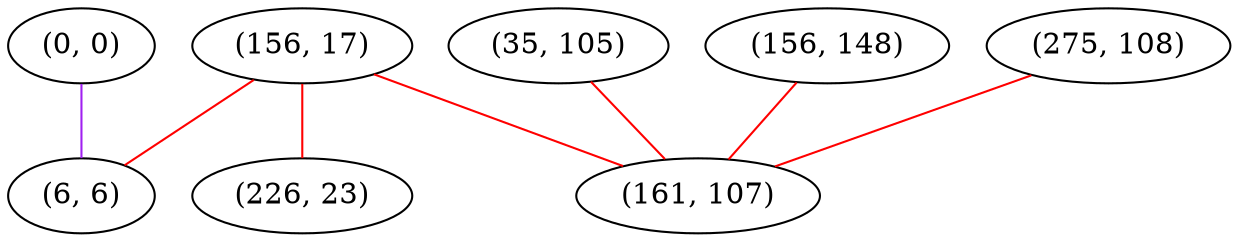 graph "" {
"(0, 0)";
"(156, 17)";
"(35, 105)";
"(6, 6)";
"(226, 23)";
"(156, 148)";
"(275, 108)";
"(161, 107)";
"(0, 0)" -- "(6, 6)"  [color=purple, key=0, weight=4];
"(156, 17)" -- "(226, 23)"  [color=red, key=0, weight=1];
"(156, 17)" -- "(161, 107)"  [color=red, key=0, weight=1];
"(156, 17)" -- "(6, 6)"  [color=red, key=0, weight=1];
"(35, 105)" -- "(161, 107)"  [color=red, key=0, weight=1];
"(156, 148)" -- "(161, 107)"  [color=red, key=0, weight=1];
"(275, 108)" -- "(161, 107)"  [color=red, key=0, weight=1];
}

